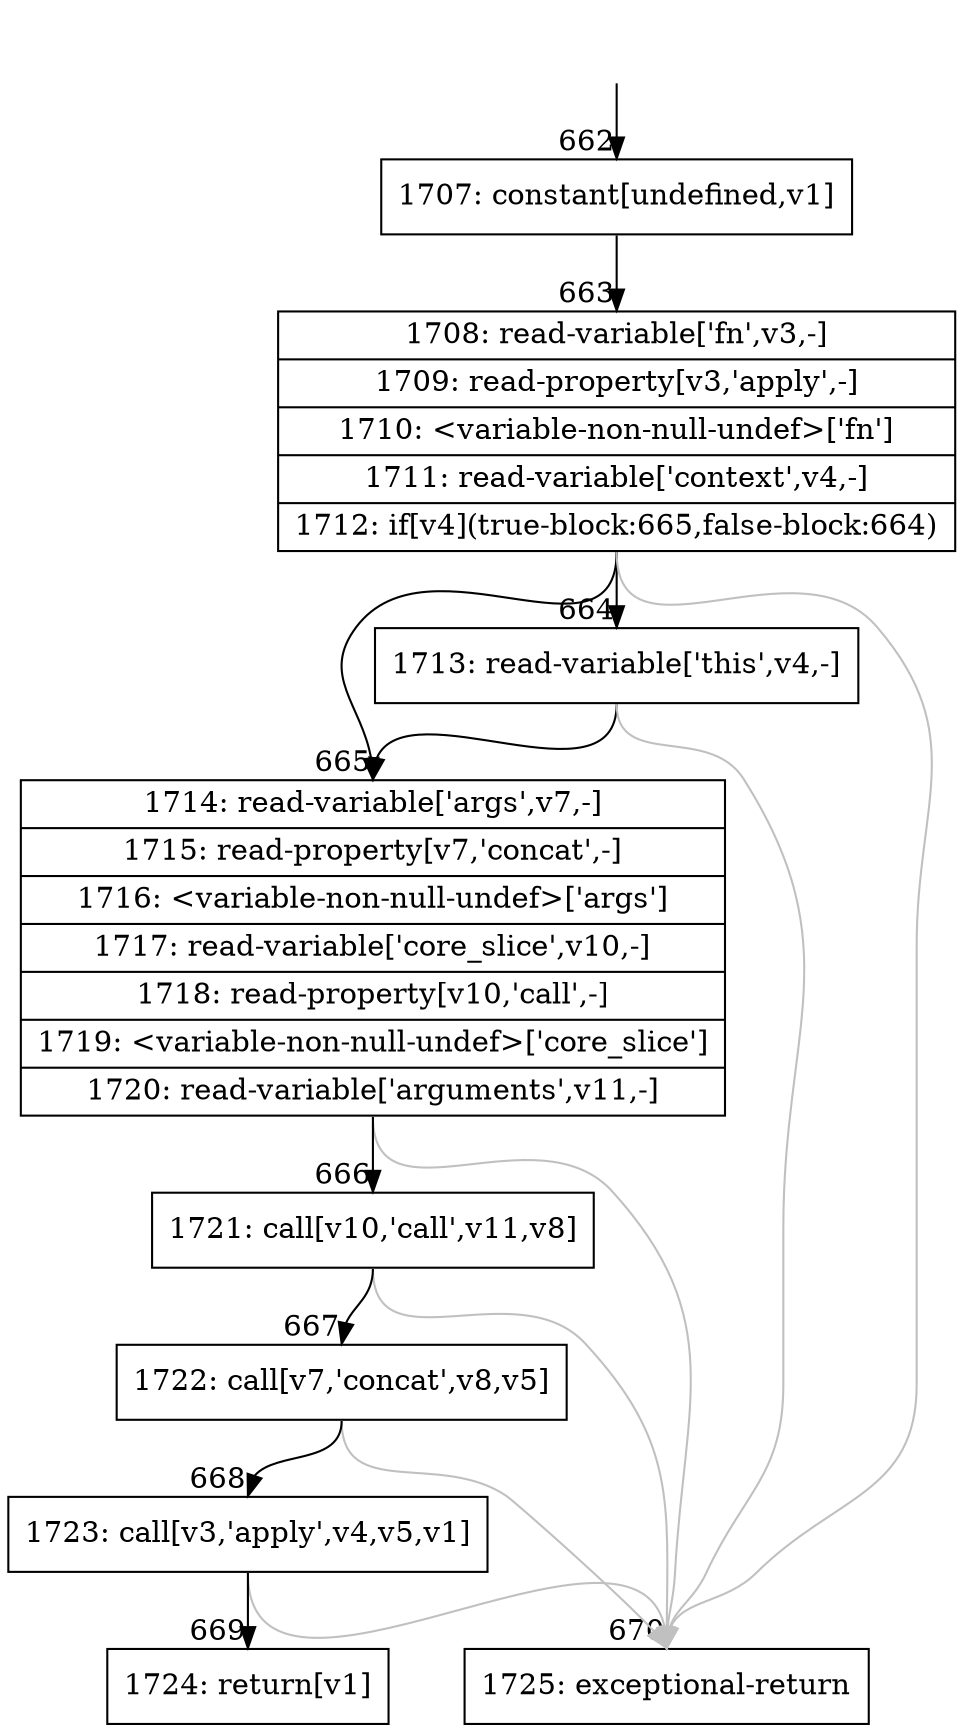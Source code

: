 digraph {
rankdir="TD"
BB_entry50[shape=none,label=""];
BB_entry50 -> BB662 [tailport=s, headport=n, headlabel="    662"]
BB662 [shape=record label="{1707: constant[undefined,v1]}" ] 
BB662 -> BB663 [tailport=s, headport=n, headlabel="      663"]
BB663 [shape=record label="{1708: read-variable['fn',v3,-]|1709: read-property[v3,'apply',-]|1710: \<variable-non-null-undef\>['fn']|1711: read-variable['context',v4,-]|1712: if[v4](true-block:665,false-block:664)}" ] 
BB663 -> BB665 [tailport=s, headport=n, headlabel="      665"]
BB663 -> BB664 [tailport=s, headport=n, headlabel="      664"]
BB663 -> BB670 [tailport=s, headport=n, color=gray, headlabel="      670"]
BB664 [shape=record label="{1713: read-variable['this',v4,-]}" ] 
BB664 -> BB665 [tailport=s, headport=n]
BB664 -> BB670 [tailport=s, headport=n, color=gray]
BB665 [shape=record label="{1714: read-variable['args',v7,-]|1715: read-property[v7,'concat',-]|1716: \<variable-non-null-undef\>['args']|1717: read-variable['core_slice',v10,-]|1718: read-property[v10,'call',-]|1719: \<variable-non-null-undef\>['core_slice']|1720: read-variable['arguments',v11,-]}" ] 
BB665 -> BB666 [tailport=s, headport=n, headlabel="      666"]
BB665 -> BB670 [tailport=s, headport=n, color=gray]
BB666 [shape=record label="{1721: call[v10,'call',v11,v8]}" ] 
BB666 -> BB667 [tailport=s, headport=n, headlabel="      667"]
BB666 -> BB670 [tailport=s, headport=n, color=gray]
BB667 [shape=record label="{1722: call[v7,'concat',v8,v5]}" ] 
BB667 -> BB668 [tailport=s, headport=n, headlabel="      668"]
BB667 -> BB670 [tailport=s, headport=n, color=gray]
BB668 [shape=record label="{1723: call[v3,'apply',v4,v5,v1]}" ] 
BB668 -> BB669 [tailport=s, headport=n, headlabel="      669"]
BB668 -> BB670 [tailport=s, headport=n, color=gray]
BB669 [shape=record label="{1724: return[v1]}" ] 
BB670 [shape=record label="{1725: exceptional-return}" ] 
}
